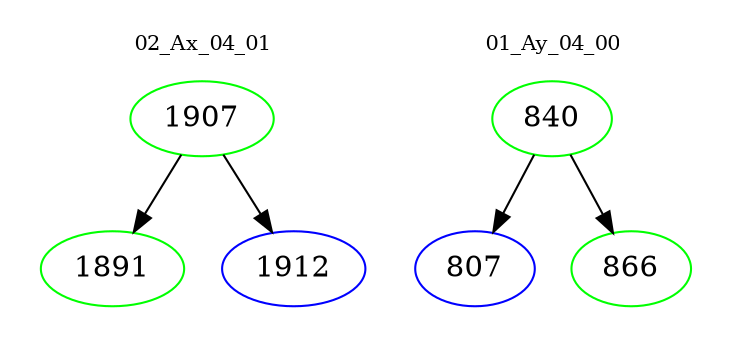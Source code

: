 digraph{
subgraph cluster_0 {
color = white
label = "02_Ax_04_01";
fontsize=10;
T0_1907 [label="1907", color="green"]
T0_1907 -> T0_1891 [color="black"]
T0_1891 [label="1891", color="green"]
T0_1907 -> T0_1912 [color="black"]
T0_1912 [label="1912", color="blue"]
}
subgraph cluster_1 {
color = white
label = "01_Ay_04_00";
fontsize=10;
T1_840 [label="840", color="green"]
T1_840 -> T1_807 [color="black"]
T1_807 [label="807", color="blue"]
T1_840 -> T1_866 [color="black"]
T1_866 [label="866", color="green"]
}
}
